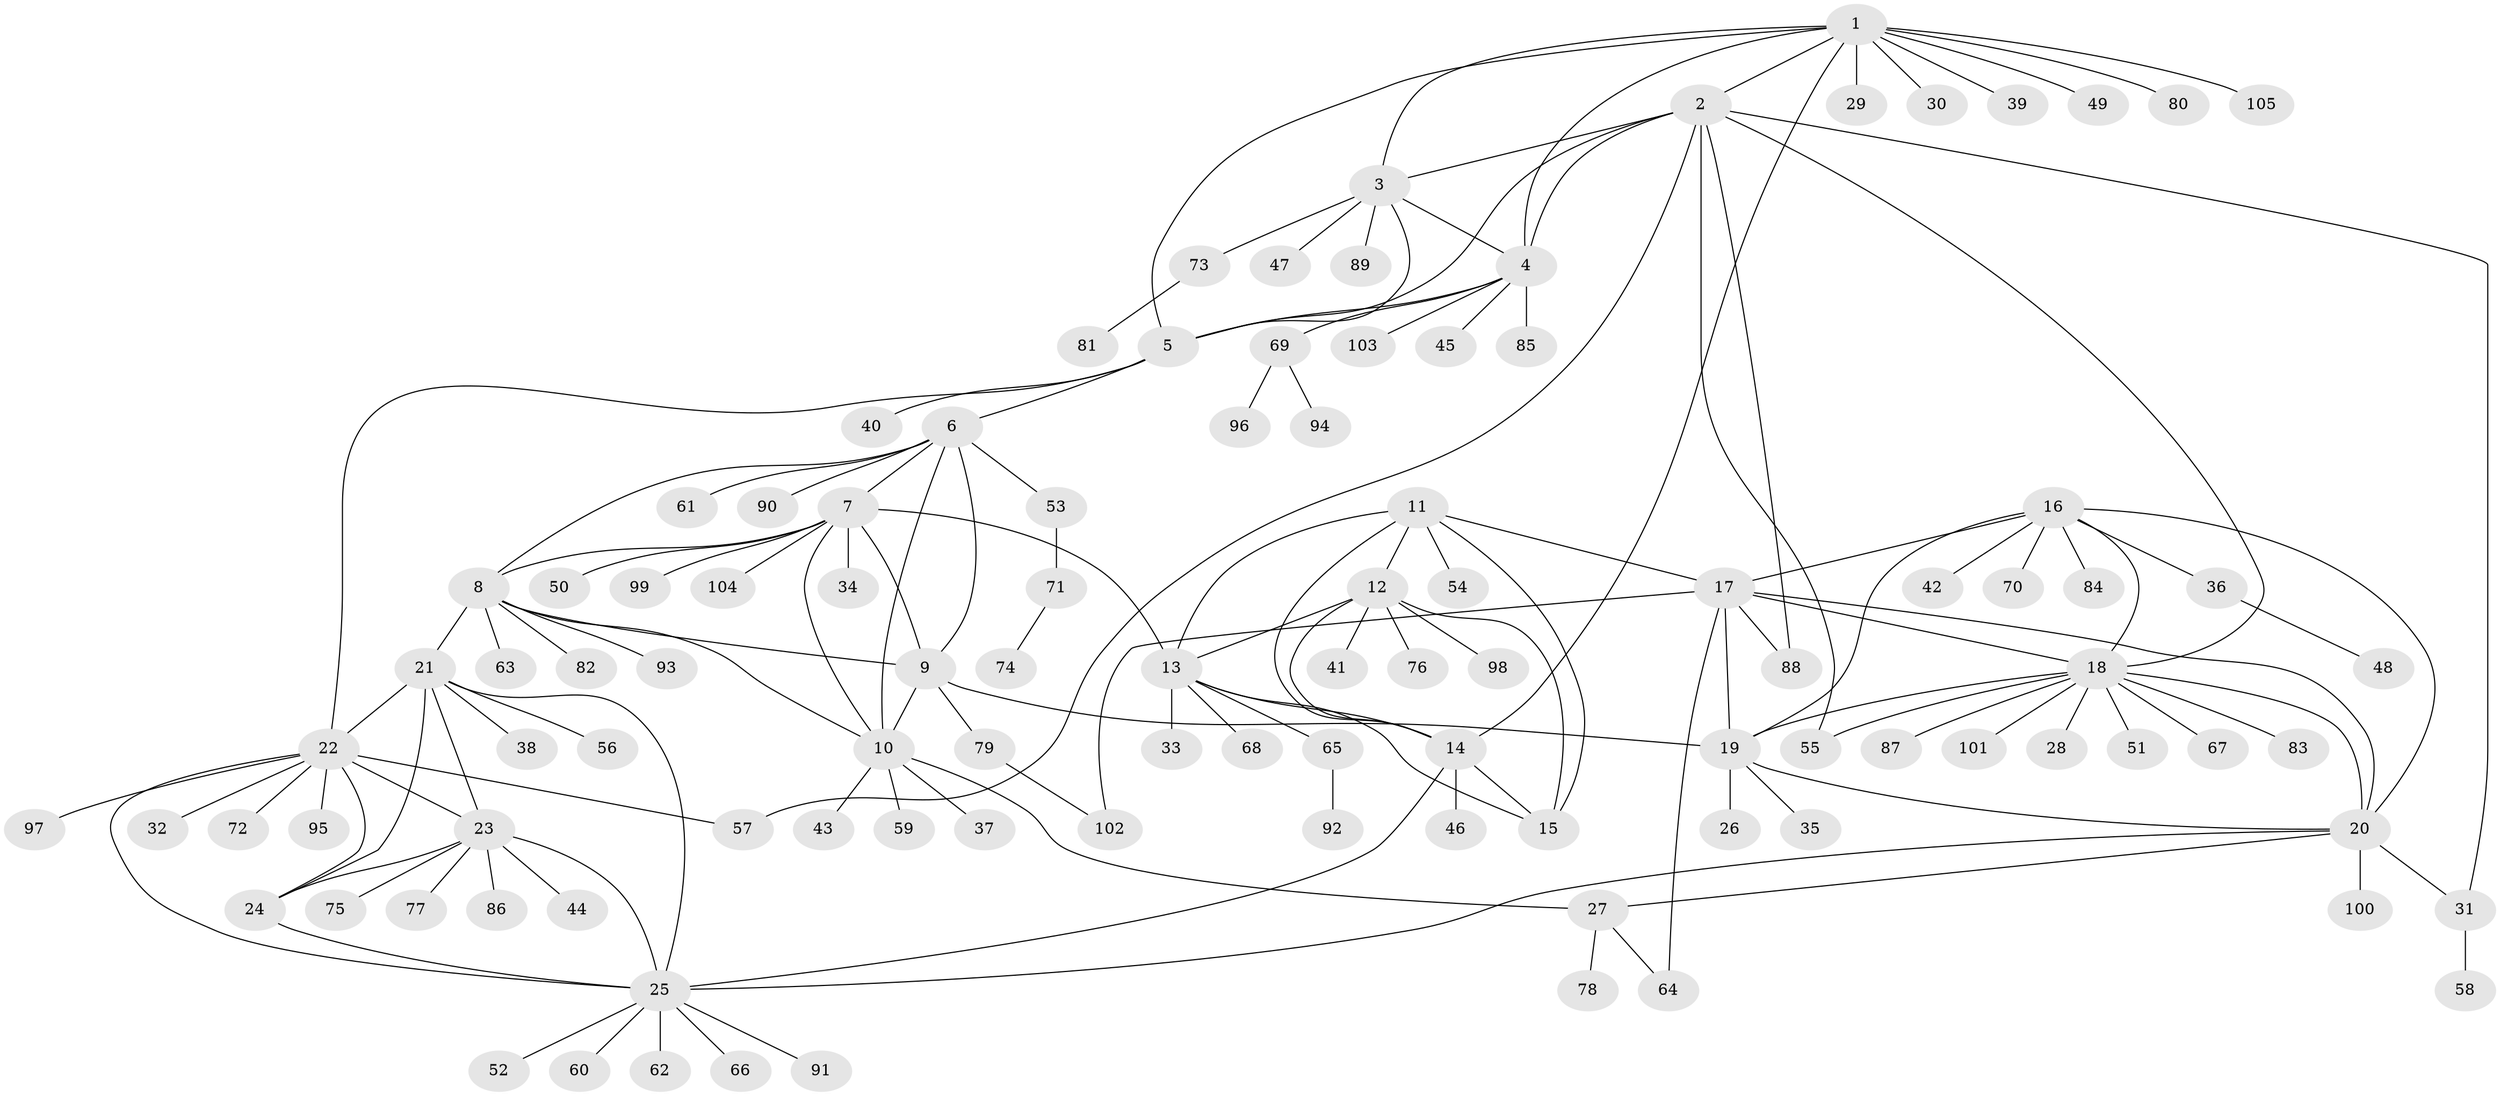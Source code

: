 // coarse degree distribution, {14: 0.012658227848101266, 8: 0.0379746835443038, 6: 0.05063291139240506, 7: 0.0379746835443038, 9: 0.012658227848101266, 5: 0.0379746835443038, 11: 0.012658227848101266, 10: 0.012658227848101266, 15: 0.012658227848101266, 4: 0.012658227848101266, 1: 0.6962025316455697, 2: 0.06329113924050633}
// Generated by graph-tools (version 1.1) at 2025/42/03/06/25 10:42:12]
// undirected, 105 vertices, 147 edges
graph export_dot {
graph [start="1"]
  node [color=gray90,style=filled];
  1;
  2;
  3;
  4;
  5;
  6;
  7;
  8;
  9;
  10;
  11;
  12;
  13;
  14;
  15;
  16;
  17;
  18;
  19;
  20;
  21;
  22;
  23;
  24;
  25;
  26;
  27;
  28;
  29;
  30;
  31;
  32;
  33;
  34;
  35;
  36;
  37;
  38;
  39;
  40;
  41;
  42;
  43;
  44;
  45;
  46;
  47;
  48;
  49;
  50;
  51;
  52;
  53;
  54;
  55;
  56;
  57;
  58;
  59;
  60;
  61;
  62;
  63;
  64;
  65;
  66;
  67;
  68;
  69;
  70;
  71;
  72;
  73;
  74;
  75;
  76;
  77;
  78;
  79;
  80;
  81;
  82;
  83;
  84;
  85;
  86;
  87;
  88;
  89;
  90;
  91;
  92;
  93;
  94;
  95;
  96;
  97;
  98;
  99;
  100;
  101;
  102;
  103;
  104;
  105;
  1 -- 2;
  1 -- 3;
  1 -- 4;
  1 -- 5;
  1 -- 14;
  1 -- 29;
  1 -- 30;
  1 -- 39;
  1 -- 49;
  1 -- 80;
  1 -- 105;
  2 -- 3;
  2 -- 4;
  2 -- 5;
  2 -- 18;
  2 -- 31;
  2 -- 55;
  2 -- 57;
  2 -- 88;
  3 -- 4;
  3 -- 5;
  3 -- 47;
  3 -- 73;
  3 -- 89;
  4 -- 5;
  4 -- 45;
  4 -- 69;
  4 -- 85;
  4 -- 103;
  5 -- 6;
  5 -- 22;
  5 -- 40;
  6 -- 7;
  6 -- 8;
  6 -- 9;
  6 -- 10;
  6 -- 53;
  6 -- 61;
  6 -- 90;
  7 -- 8;
  7 -- 9;
  7 -- 10;
  7 -- 13;
  7 -- 34;
  7 -- 50;
  7 -- 99;
  7 -- 104;
  8 -- 9;
  8 -- 10;
  8 -- 21;
  8 -- 63;
  8 -- 82;
  8 -- 93;
  9 -- 10;
  9 -- 19;
  9 -- 79;
  10 -- 27;
  10 -- 37;
  10 -- 43;
  10 -- 59;
  11 -- 12;
  11 -- 13;
  11 -- 14;
  11 -- 15;
  11 -- 17;
  11 -- 54;
  12 -- 13;
  12 -- 14;
  12 -- 15;
  12 -- 41;
  12 -- 76;
  12 -- 98;
  13 -- 14;
  13 -- 15;
  13 -- 33;
  13 -- 65;
  13 -- 68;
  14 -- 15;
  14 -- 25;
  14 -- 46;
  16 -- 17;
  16 -- 18;
  16 -- 19;
  16 -- 20;
  16 -- 36;
  16 -- 42;
  16 -- 70;
  16 -- 84;
  17 -- 18;
  17 -- 19;
  17 -- 20;
  17 -- 64;
  17 -- 88;
  17 -- 102;
  18 -- 19;
  18 -- 20;
  18 -- 28;
  18 -- 51;
  18 -- 55;
  18 -- 67;
  18 -- 83;
  18 -- 87;
  18 -- 101;
  19 -- 20;
  19 -- 26;
  19 -- 35;
  20 -- 25;
  20 -- 27;
  20 -- 31;
  20 -- 100;
  21 -- 22;
  21 -- 23;
  21 -- 24;
  21 -- 25;
  21 -- 38;
  21 -- 56;
  22 -- 23;
  22 -- 24;
  22 -- 25;
  22 -- 32;
  22 -- 57;
  22 -- 72;
  22 -- 95;
  22 -- 97;
  23 -- 24;
  23 -- 25;
  23 -- 44;
  23 -- 75;
  23 -- 77;
  23 -- 86;
  24 -- 25;
  25 -- 52;
  25 -- 60;
  25 -- 62;
  25 -- 66;
  25 -- 91;
  27 -- 64;
  27 -- 78;
  31 -- 58;
  36 -- 48;
  53 -- 71;
  65 -- 92;
  69 -- 94;
  69 -- 96;
  71 -- 74;
  73 -- 81;
  79 -- 102;
}
